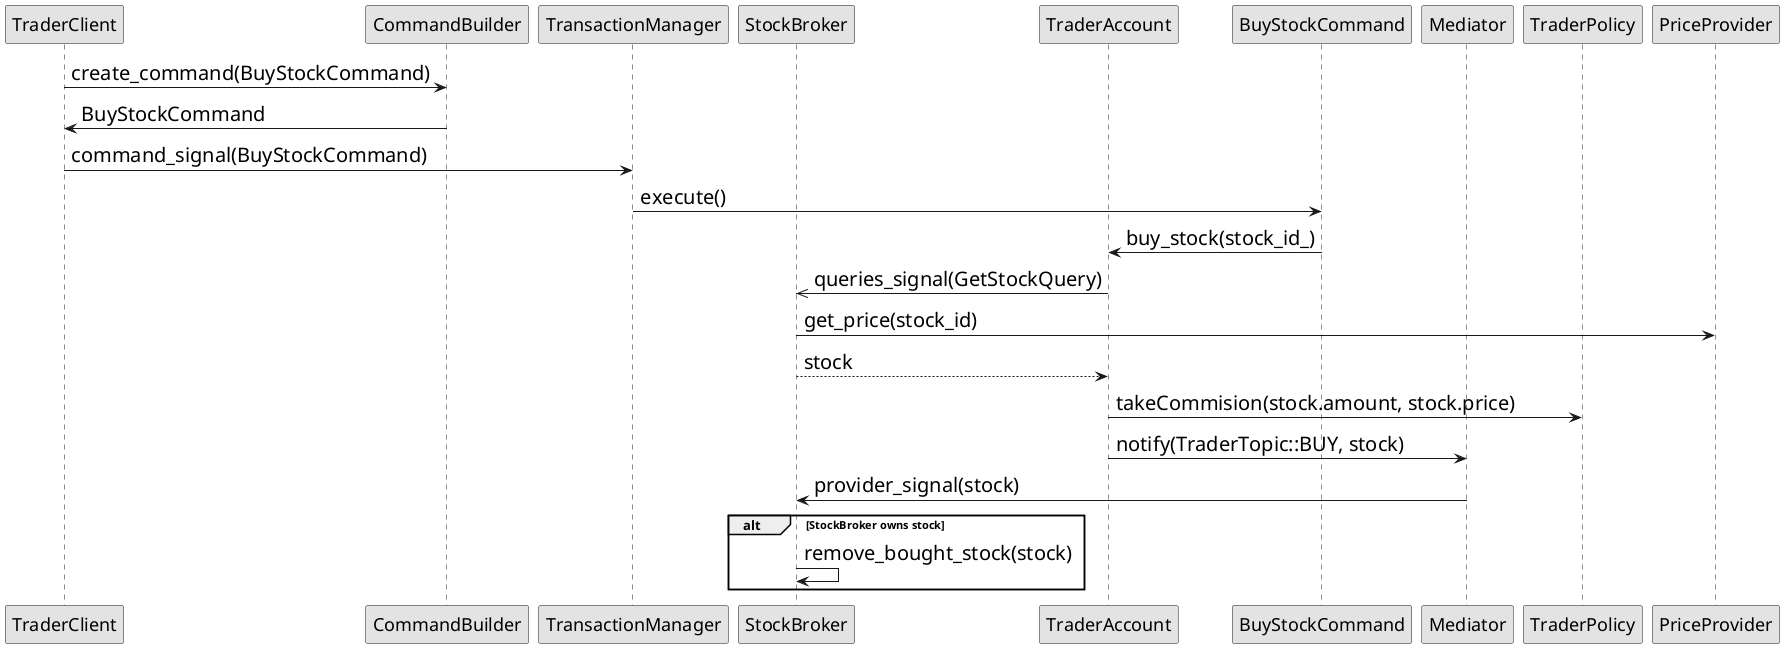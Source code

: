 @startuml StockMarketSequenceDiagramBuy
skinparam Monochrome true
skinparam Shadowing false
skinparam ParticipantFontSize 18
skinparam ArrowFontSize 20

participant TraderClient 
participant CommandBuilder
participant TransactionManager  
participant StockBroker 
participant TraderAccount 
participant BuyStockCommand
participant Mediator 
participant TraderPolicy
participant PriceProvider 

TraderClient -> CommandBuilder: create_command(BuyStockCommand)
CommandBuilder -> TraderClient: BuyStockCommand
TraderClient -> TransactionManager: command_signal(BuyStockCommand)
TransactionManager -> BuyStockCommand: execute()
BuyStockCommand -> TraderAccount: buy_stock(stock_id_)
TraderAccount ->> StockBroker: queries_signal(GetStockQuery)
StockBroker -> PriceProvider: get_price(stock_id)
StockBroker --> TraderAccount: stock 
TraderAccount -> TraderPolicy: takeCommision(stock.amount, stock.price)
TraderAccount -> Mediator: notify(TraderTopic::BUY, stock) 
Mediator -> StockBroker: provider_signal(stock)  
alt StockBroker owns stock 
    StockBroker -> StockBroker: remove_bought_stock(stock) 
end 
@enduml